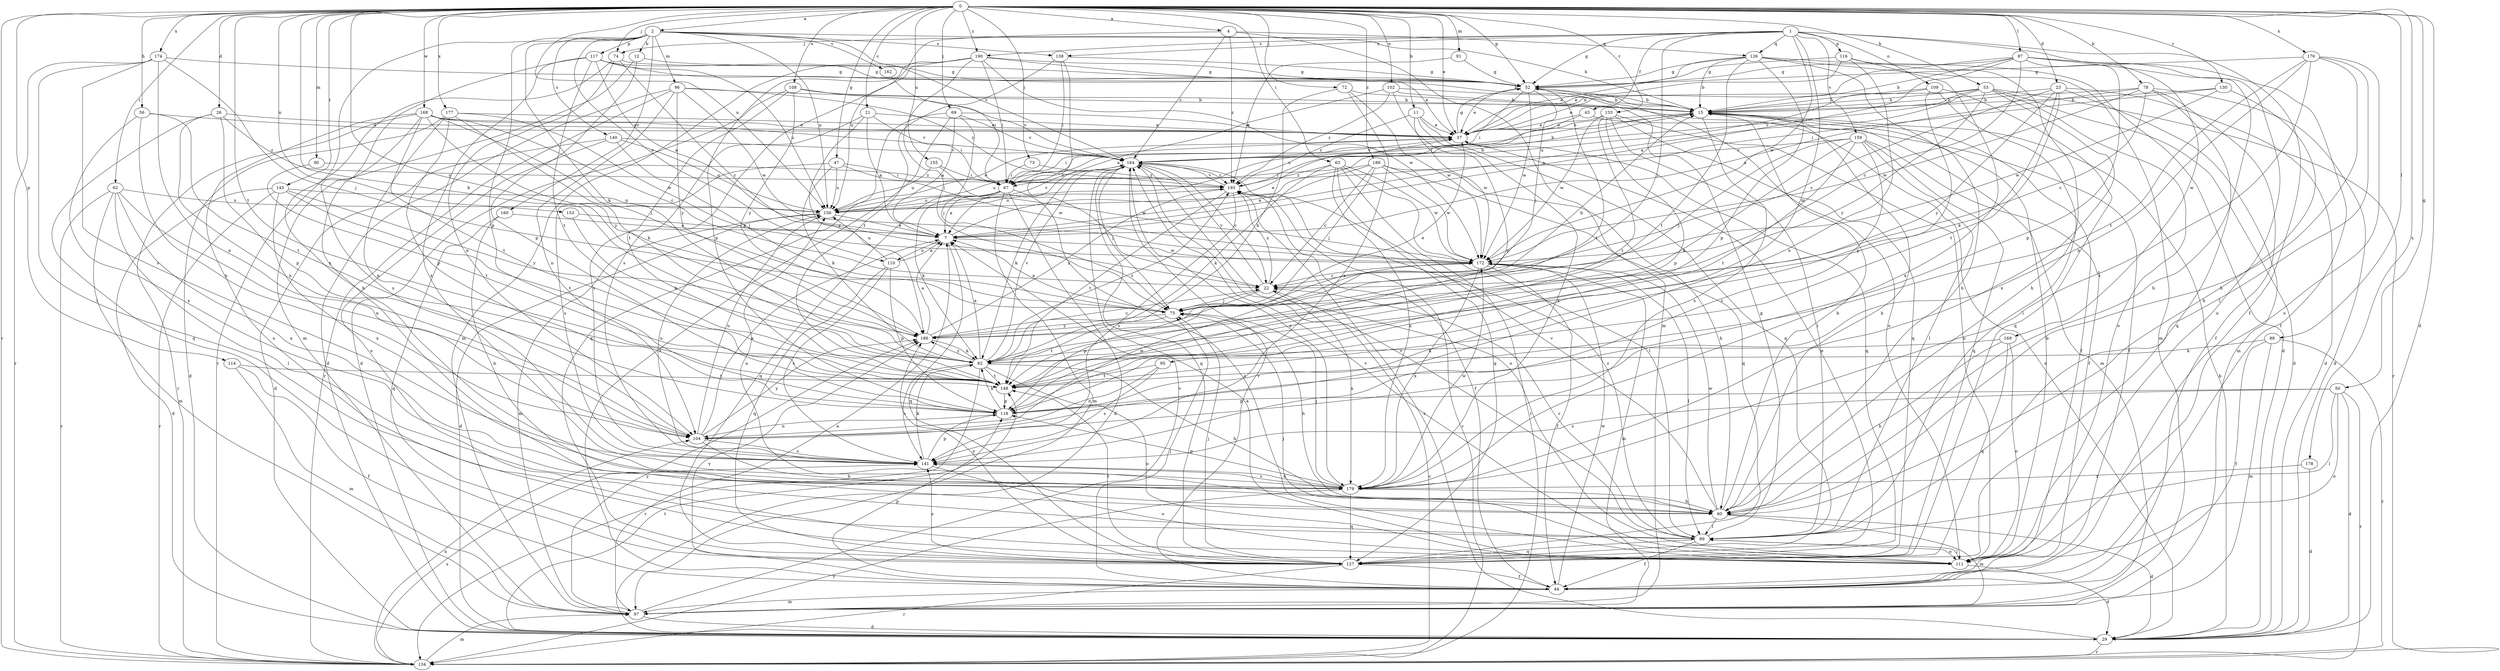 strict digraph  {
0;
1;
2;
4;
7;
11;
12;
15;
21;
22;
23;
26;
29;
37;
43;
44;
47;
50;
52;
53;
56;
60;
62;
63;
67;
69;
72;
73;
74;
75;
78;
82;
87;
88;
89;
90;
91;
95;
96;
97;
102;
104;
108;
109;
110;
111;
114;
116;
117;
118;
126;
127;
130;
133;
134;
138;
140;
141;
143;
148;
153;
155;
156;
159;
160;
162;
164;
168;
169;
172;
174;
176;
177;
178;
179;
186;
189;
190;
193;
0 -> 2  [label=a];
0 -> 4  [label=a];
0 -> 11  [label=b];
0 -> 21  [label=c];
0 -> 23  [label=d];
0 -> 26  [label=d];
0 -> 29  [label=d];
0 -> 37  [label=e];
0 -> 47  [label=g];
0 -> 50  [label=g];
0 -> 52  [label=g];
0 -> 53  [label=h];
0 -> 56  [label=h];
0 -> 62  [label=i];
0 -> 63  [label=i];
0 -> 69  [label=j];
0 -> 72  [label=j];
0 -> 73  [label=j];
0 -> 74  [label=j];
0 -> 78  [label=k];
0 -> 82  [label=k];
0 -> 87  [label=l];
0 -> 88  [label=l];
0 -> 90  [label=m];
0 -> 91  [label=m];
0 -> 102  [label=n];
0 -> 108  [label=o];
0 -> 114  [label=p];
0 -> 130  [label=r];
0 -> 133  [label=r];
0 -> 134  [label=r];
0 -> 143  [label=t];
0 -> 148  [label=t];
0 -> 153  [label=u];
0 -> 155  [label=u];
0 -> 156  [label=u];
0 -> 168  [label=w];
0 -> 174  [label=x];
0 -> 176  [label=x];
0 -> 177  [label=x];
0 -> 178  [label=x];
0 -> 186  [label=y];
0 -> 189  [label=z];
0 -> 190  [label=z];
1 -> 43  [label=f];
1 -> 44  [label=f];
1 -> 52  [label=g];
1 -> 74  [label=j];
1 -> 75  [label=j];
1 -> 95  [label=m];
1 -> 109  [label=o];
1 -> 116  [label=p];
1 -> 126  [label=q];
1 -> 138  [label=s];
1 -> 159  [label=v];
1 -> 169  [label=w];
1 -> 172  [label=w];
1 -> 190  [label=z];
2 -> 12  [label=b];
2 -> 15  [label=b];
2 -> 82  [label=k];
2 -> 96  [label=m];
2 -> 110  [label=o];
2 -> 117  [label=p];
2 -> 118  [label=p];
2 -> 138  [label=s];
2 -> 140  [label=s];
2 -> 156  [label=u];
2 -> 160  [label=v];
2 -> 162  [label=v];
2 -> 164  [label=v];
2 -> 179  [label=x];
4 -> 97  [label=m];
4 -> 126  [label=q];
4 -> 156  [label=u];
4 -> 164  [label=v];
4 -> 193  [label=z];
7 -> 37  [label=e];
7 -> 110  [label=o];
7 -> 127  [label=q];
7 -> 172  [label=w];
11 -> 37  [label=e];
11 -> 127  [label=q];
11 -> 172  [label=w];
11 -> 179  [label=x];
11 -> 193  [label=z];
12 -> 52  [label=g];
12 -> 97  [label=m];
12 -> 118  [label=p];
15 -> 37  [label=e];
15 -> 44  [label=f];
15 -> 60  [label=h];
15 -> 67  [label=i];
15 -> 97  [label=m];
15 -> 179  [label=x];
21 -> 7  [label=a];
21 -> 37  [label=e];
21 -> 67  [label=i];
21 -> 141  [label=s];
21 -> 186  [label=y];
22 -> 75  [label=j];
22 -> 118  [label=p];
22 -> 164  [label=v];
22 -> 179  [label=x];
22 -> 193  [label=z];
23 -> 15  [label=b];
23 -> 22  [label=c];
23 -> 29  [label=d];
23 -> 82  [label=k];
23 -> 97  [label=m];
23 -> 148  [label=t];
23 -> 186  [label=y];
26 -> 37  [label=e];
26 -> 104  [label=n];
26 -> 118  [label=p];
26 -> 127  [label=q];
26 -> 193  [label=z];
29 -> 15  [label=b];
29 -> 134  [label=r];
29 -> 148  [label=t];
29 -> 193  [label=z];
37 -> 52  [label=g];
37 -> 67  [label=i];
37 -> 127  [label=q];
37 -> 164  [label=v];
43 -> 37  [label=e];
43 -> 44  [label=f];
43 -> 156  [label=u];
44 -> 75  [label=j];
44 -> 97  [label=m];
44 -> 118  [label=p];
44 -> 164  [label=v];
44 -> 172  [label=w];
44 -> 186  [label=y];
47 -> 67  [label=i];
47 -> 82  [label=k];
47 -> 141  [label=s];
47 -> 156  [label=u];
47 -> 172  [label=w];
50 -> 29  [label=d];
50 -> 89  [label=l];
50 -> 111  [label=o];
50 -> 118  [label=p];
50 -> 134  [label=r];
50 -> 141  [label=s];
52 -> 15  [label=b];
52 -> 37  [label=e];
52 -> 67  [label=i];
52 -> 75  [label=j];
52 -> 111  [label=o];
52 -> 148  [label=t];
52 -> 172  [label=w];
53 -> 7  [label=a];
53 -> 15  [label=b];
53 -> 29  [label=d];
53 -> 37  [label=e];
53 -> 111  [label=o];
53 -> 134  [label=r];
53 -> 164  [label=v];
53 -> 179  [label=x];
53 -> 186  [label=y];
56 -> 37  [label=e];
56 -> 104  [label=n];
56 -> 148  [label=t];
56 -> 179  [label=x];
60 -> 15  [label=b];
60 -> 29  [label=d];
60 -> 89  [label=l];
60 -> 97  [label=m];
60 -> 156  [label=u];
60 -> 164  [label=v];
60 -> 172  [label=w];
62 -> 89  [label=l];
62 -> 97  [label=m];
62 -> 104  [label=n];
62 -> 134  [label=r];
62 -> 156  [label=u];
62 -> 179  [label=x];
63 -> 82  [label=k];
63 -> 89  [label=l];
63 -> 127  [label=q];
63 -> 134  [label=r];
63 -> 172  [label=w];
63 -> 179  [label=x];
63 -> 193  [label=z];
67 -> 7  [label=a];
67 -> 29  [label=d];
67 -> 82  [label=k];
67 -> 97  [label=m];
67 -> 111  [label=o];
67 -> 127  [label=q];
67 -> 156  [label=u];
69 -> 7  [label=a];
69 -> 37  [label=e];
69 -> 44  [label=f];
69 -> 75  [label=j];
69 -> 127  [label=q];
69 -> 164  [label=v];
72 -> 15  [label=b];
72 -> 82  [label=k];
72 -> 141  [label=s];
72 -> 172  [label=w];
73 -> 67  [label=i];
73 -> 193  [label=z];
74 -> 22  [label=c];
74 -> 52  [label=g];
74 -> 104  [label=n];
74 -> 134  [label=r];
75 -> 7  [label=a];
75 -> 15  [label=b];
75 -> 60  [label=h];
75 -> 148  [label=t];
75 -> 186  [label=y];
78 -> 7  [label=a];
78 -> 15  [label=b];
78 -> 22  [label=c];
78 -> 29  [label=d];
78 -> 44  [label=f];
78 -> 127  [label=q];
78 -> 172  [label=w];
82 -> 7  [label=a];
82 -> 60  [label=h];
82 -> 111  [label=o];
82 -> 134  [label=r];
82 -> 141  [label=s];
82 -> 148  [label=t];
82 -> 164  [label=v];
82 -> 186  [label=y];
82 -> 193  [label=z];
87 -> 7  [label=a];
87 -> 15  [label=b];
87 -> 22  [label=c];
87 -> 37  [label=e];
87 -> 44  [label=f];
87 -> 52  [label=g];
87 -> 60  [label=h];
87 -> 111  [label=o];
87 -> 118  [label=p];
88 -> 44  [label=f];
88 -> 82  [label=k];
88 -> 97  [label=m];
88 -> 134  [label=r];
89 -> 22  [label=c];
89 -> 44  [label=f];
89 -> 52  [label=g];
89 -> 111  [label=o];
89 -> 127  [label=q];
89 -> 164  [label=v];
89 -> 193  [label=z];
90 -> 148  [label=t];
90 -> 193  [label=z];
91 -> 52  [label=g];
91 -> 193  [label=z];
95 -> 104  [label=n];
95 -> 141  [label=s];
95 -> 148  [label=t];
96 -> 15  [label=b];
96 -> 29  [label=d];
96 -> 104  [label=n];
96 -> 134  [label=r];
96 -> 172  [label=w];
96 -> 186  [label=y];
96 -> 193  [label=z];
97 -> 7  [label=a];
97 -> 29  [label=d];
97 -> 164  [label=v];
97 -> 186  [label=y];
102 -> 7  [label=a];
102 -> 15  [label=b];
102 -> 29  [label=d];
102 -> 118  [label=p];
102 -> 193  [label=z];
104 -> 7  [label=a];
104 -> 60  [label=h];
104 -> 141  [label=s];
104 -> 156  [label=u];
104 -> 172  [label=w];
104 -> 186  [label=y];
108 -> 15  [label=b];
108 -> 29  [label=d];
108 -> 148  [label=t];
108 -> 164  [label=v];
108 -> 186  [label=y];
109 -> 15  [label=b];
109 -> 89  [label=l];
109 -> 118  [label=p];
109 -> 127  [label=q];
109 -> 156  [label=u];
110 -> 7  [label=a];
110 -> 118  [label=p];
110 -> 127  [label=q];
110 -> 141  [label=s];
110 -> 156  [label=u];
111 -> 7  [label=a];
111 -> 15  [label=b];
111 -> 29  [label=d];
111 -> 75  [label=j];
111 -> 89  [label=l];
111 -> 164  [label=v];
114 -> 44  [label=f];
114 -> 97  [label=m];
114 -> 148  [label=t];
116 -> 37  [label=e];
116 -> 52  [label=g];
116 -> 60  [label=h];
116 -> 104  [label=n];
116 -> 179  [label=x];
117 -> 7  [label=a];
117 -> 15  [label=b];
117 -> 52  [label=g];
117 -> 60  [label=h];
117 -> 148  [label=t];
117 -> 156  [label=u];
117 -> 179  [label=x];
118 -> 82  [label=k];
118 -> 104  [label=n];
126 -> 15  [label=b];
126 -> 29  [label=d];
126 -> 37  [label=e];
126 -> 52  [label=g];
126 -> 60  [label=h];
126 -> 97  [label=m];
126 -> 118  [label=p];
126 -> 148  [label=t];
127 -> 37  [label=e];
127 -> 44  [label=f];
127 -> 75  [label=j];
127 -> 134  [label=r];
127 -> 141  [label=s];
127 -> 148  [label=t];
127 -> 186  [label=y];
130 -> 15  [label=b];
130 -> 60  [label=h];
130 -> 67  [label=i];
130 -> 172  [label=w];
133 -> 37  [label=e];
133 -> 89  [label=l];
133 -> 111  [label=o];
133 -> 118  [label=p];
133 -> 127  [label=q];
133 -> 148  [label=t];
133 -> 172  [label=w];
134 -> 22  [label=c];
134 -> 97  [label=m];
134 -> 104  [label=n];
134 -> 141  [label=s];
138 -> 22  [label=c];
138 -> 52  [label=g];
138 -> 67  [label=i];
138 -> 148  [label=t];
140 -> 29  [label=d];
140 -> 75  [label=j];
140 -> 111  [label=o];
140 -> 156  [label=u];
140 -> 164  [label=v];
141 -> 82  [label=k];
141 -> 111  [label=o];
141 -> 118  [label=p];
141 -> 156  [label=u];
141 -> 179  [label=x];
143 -> 29  [label=d];
143 -> 134  [label=r];
143 -> 148  [label=t];
143 -> 156  [label=u];
143 -> 179  [label=x];
143 -> 186  [label=y];
148 -> 118  [label=p];
153 -> 7  [label=a];
153 -> 82  [label=k];
155 -> 67  [label=i];
155 -> 156  [label=u];
155 -> 172  [label=w];
156 -> 7  [label=a];
156 -> 29  [label=d];
156 -> 37  [label=e];
156 -> 97  [label=m];
156 -> 164  [label=v];
159 -> 44  [label=f];
159 -> 75  [label=j];
159 -> 82  [label=k];
159 -> 89  [label=l];
159 -> 127  [label=q];
159 -> 141  [label=s];
159 -> 148  [label=t];
159 -> 164  [label=v];
160 -> 7  [label=a];
160 -> 60  [label=h];
160 -> 127  [label=q];
162 -> 67  [label=i];
164 -> 15  [label=b];
164 -> 22  [label=c];
164 -> 75  [label=j];
164 -> 82  [label=k];
164 -> 111  [label=o];
164 -> 127  [label=q];
164 -> 156  [label=u];
164 -> 179  [label=x];
164 -> 193  [label=z];
168 -> 22  [label=c];
168 -> 37  [label=e];
168 -> 75  [label=j];
168 -> 111  [label=o];
168 -> 134  [label=r];
168 -> 141  [label=s];
168 -> 148  [label=t];
168 -> 164  [label=v];
168 -> 186  [label=y];
169 -> 60  [label=h];
169 -> 82  [label=k];
169 -> 111  [label=o];
169 -> 127  [label=q];
172 -> 22  [label=c];
172 -> 44  [label=f];
172 -> 89  [label=l];
172 -> 97  [label=m];
172 -> 179  [label=x];
174 -> 52  [label=g];
174 -> 75  [label=j];
174 -> 89  [label=l];
174 -> 104  [label=n];
174 -> 134  [label=r];
174 -> 141  [label=s];
176 -> 52  [label=g];
176 -> 60  [label=h];
176 -> 89  [label=l];
176 -> 104  [label=n];
176 -> 111  [label=o];
176 -> 148  [label=t];
176 -> 179  [label=x];
177 -> 29  [label=d];
177 -> 37  [label=e];
177 -> 82  [label=k];
177 -> 104  [label=n];
177 -> 118  [label=p];
177 -> 172  [label=w];
178 -> 29  [label=d];
178 -> 179  [label=x];
179 -> 60  [label=h];
179 -> 75  [label=j];
179 -> 118  [label=p];
179 -> 127  [label=q];
179 -> 134  [label=r];
179 -> 141  [label=s];
179 -> 172  [label=w];
186 -> 7  [label=a];
186 -> 22  [label=c];
186 -> 37  [label=e];
186 -> 82  [label=k];
186 -> 193  [label=z];
189 -> 7  [label=a];
189 -> 22  [label=c];
189 -> 60  [label=h];
189 -> 67  [label=i];
189 -> 75  [label=j];
189 -> 127  [label=q];
189 -> 172  [label=w];
190 -> 37  [label=e];
190 -> 52  [label=g];
190 -> 67  [label=i];
190 -> 75  [label=j];
190 -> 97  [label=m];
190 -> 118  [label=p];
190 -> 141  [label=s];
190 -> 172  [label=w];
193 -> 15  [label=b];
193 -> 44  [label=f];
193 -> 134  [label=r];
193 -> 141  [label=s];
193 -> 148  [label=t];
193 -> 156  [label=u];
193 -> 164  [label=v];
}
